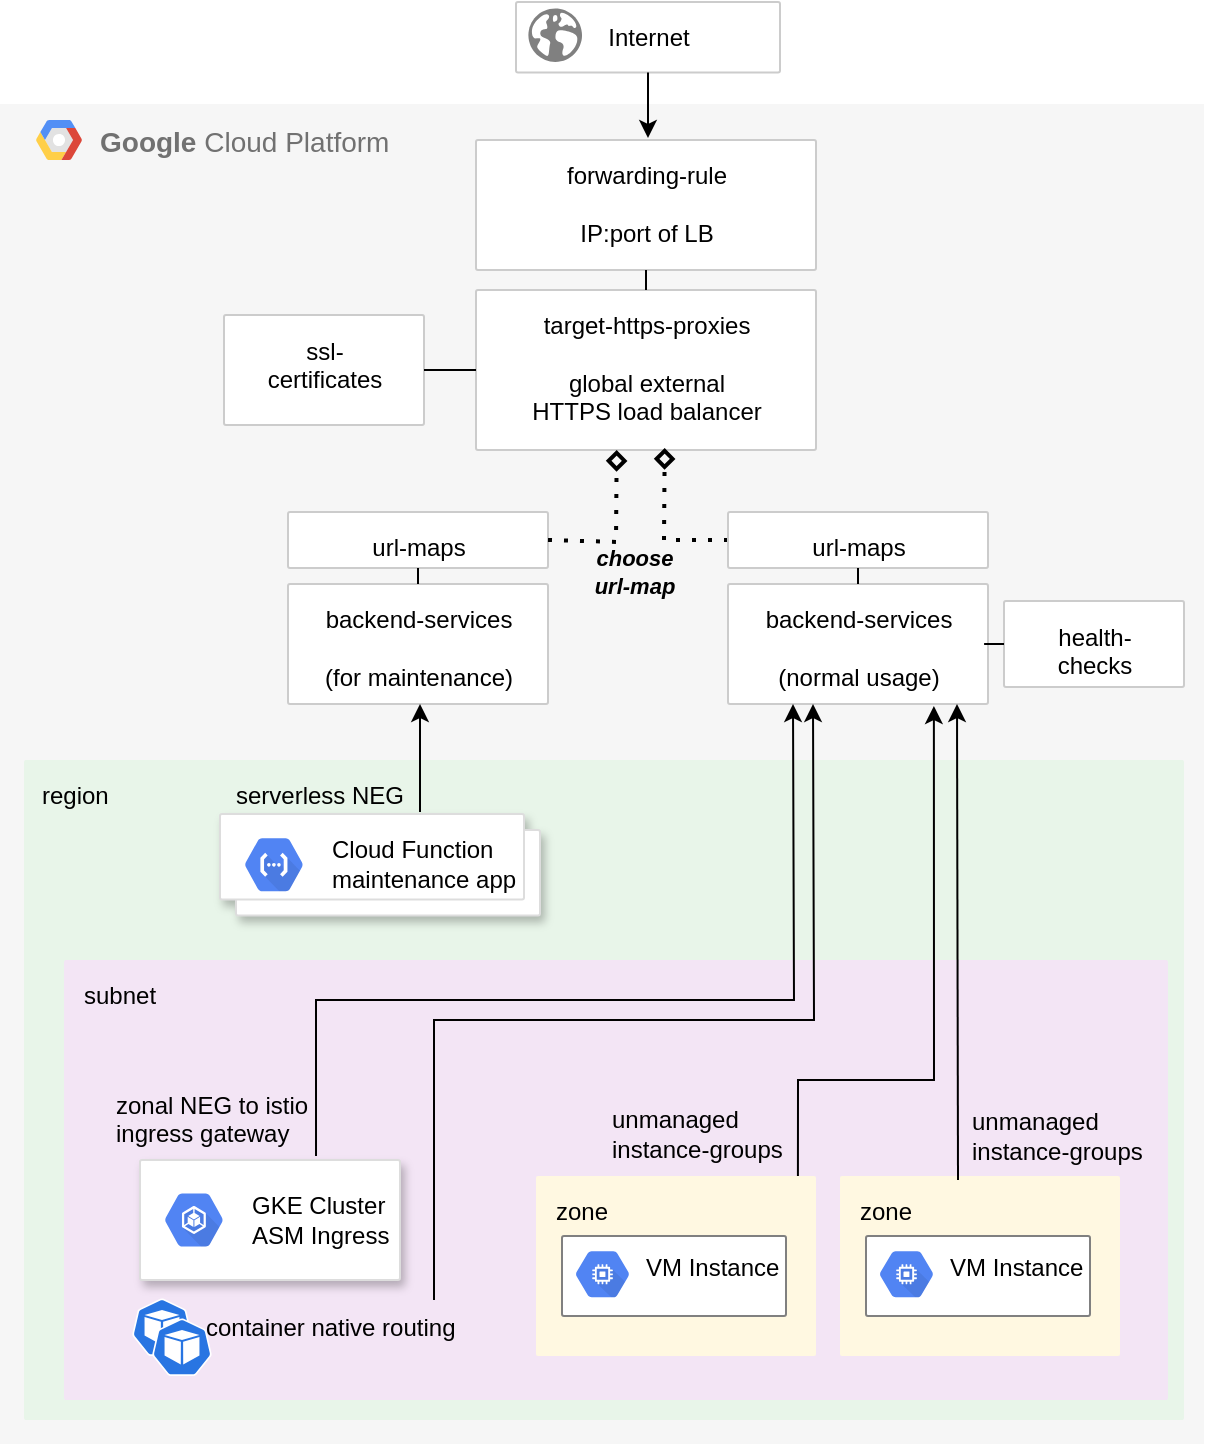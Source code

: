 <mxfile version="17.4.0" type="device"><diagram id="cstUYs0_MrwpeLKSXvVJ" name="Page-1"><mxGraphModel dx="1025" dy="593" grid="1" gridSize="10" guides="1" tooltips="1" connect="1" arrows="1" fold="1" page="1" pageScale="1" pageWidth="850" pageHeight="1100" math="0" shadow="0"><root><mxCell id="0"/><mxCell id="1" parent="0"/><mxCell id="sjuPgM3rsrCpVb7vP8mB-12" value="&lt;b&gt;Google &lt;/b&gt;Cloud Platform" style="fillColor=#F6F6F6;strokeColor=none;shadow=0;gradientColor=none;fontSize=14;align=left;spacing=10;fontColor=#717171;9E9E9E;verticalAlign=top;spacingTop=-4;fontStyle=0;spacingLeft=40;html=1;container=0;" parent="1" vertex="1"><mxGeometry x="108" y="82" width="602" height="670" as="geometry"/></mxCell><mxCell id="04NytanJjaSaexqy_Y4b-19" value="" style="sketch=0;points=[[0,0,0],[0.25,0,0],[0.5,0,0],[0.75,0,0],[1,0,0],[1,0.25,0],[1,0.5,0],[1,0.75,0],[1,1,0],[0.75,1,0],[0.5,1,0],[0.25,1,0],[0,1,0],[0,0.75,0],[0,0.5,0],[0,0.25,0]];rounded=1;absoluteArcSize=1;arcSize=2;html=1;strokeColor=none;gradientColor=none;shadow=0;dashed=0;fontSize=12;fontColor=#9E9E9E;align=left;verticalAlign=top;spacing=10;spacingTop=-4;fillColor=#E8F5E9;" parent="1" vertex="1"><mxGeometry x="120" y="410" width="580" height="330" as="geometry"><mxPoint x="10" y="50" as="offset"/></mxGeometry></mxCell><mxCell id="04NytanJjaSaexqy_Y4b-9" value="subnet" style="sketch=0;points=[[0,0,0],[0.25,0,0],[0.5,0,0],[0.75,0,0],[1,0,0],[1,0.25,0],[1,0.5,0],[1,0.75,0],[1,1,0],[0.75,1,0],[0.5,1,0],[0.25,1,0],[0,1,0],[0,0.75,0],[0,0.5,0],[0,0.25,0]];rounded=1;absoluteArcSize=1;arcSize=2;html=1;strokeColor=none;gradientColor=none;shadow=0;dashed=0;fontSize=12;fontColor=#000000;align=left;verticalAlign=top;spacing=10;spacingTop=-4;fillColor=#F3E5F5;" parent="1" vertex="1"><mxGeometry x="140" y="510" width="552" height="220" as="geometry"/></mxCell><mxCell id="04NytanJjaSaexqy_Y4b-5" value="zone" style="sketch=0;points=[[0,0,0],[0.25,0,0],[0.5,0,0],[0.75,0,0],[1,0,0],[1,0.25,0],[1,0.5,0],[1,0.75,0],[1,1,0],[0.75,1,0],[0.5,1,0],[0.25,1,0],[0,1,0],[0,0.75,0],[0,0.5,0],[0,0.25,0]];rounded=1;absoluteArcSize=1;arcSize=2;html=1;strokeColor=none;gradientColor=none;shadow=0;dashed=0;fontSize=12;fontColor=#000000;align=left;verticalAlign=top;spacing=10;spacingTop=-4;fillColor=#FFF8E1;" parent="1" vertex="1"><mxGeometry x="528" y="618" width="140" height="90" as="geometry"/></mxCell><mxCell id="04NytanJjaSaexqy_Y4b-27" value="&lt;div align=&quot;left&quot;&gt;region&lt;/div&gt;" style="text;html=1;resizable=0;autosize=1;align=left;verticalAlign=middle;points=[];fillColor=none;strokeColor=none;rounded=0;" parent="1" vertex="1"><mxGeometry x="127" y="418" width="50" height="20" as="geometry"/></mxCell><mxCell id="4L4TsIcvxuaD26HZeU3--1" value="&lt;div&gt;ssl-&lt;/div&gt;&lt;div&gt;certificates&lt;/div&gt;" style="sketch=0;points=[[0,0,0],[0.25,0,0],[0.5,0,0],[0.75,0,0],[1,0,0],[1,0.25,0],[1,0.5,0],[1,0.75,0],[1,1,0],[0.75,1,0],[0.5,1,0],[0.25,1,0],[0,1,0],[0,0.75,0],[0,0.5,0],[0,0.25,0]];rounded=1;absoluteArcSize=1;arcSize=2;html=1;strokeColor=#CCCCCC;gradientColor=none;shadow=0;dashed=0;fontSize=12;fontColor=#000000;align=center;verticalAlign=top;spacing=10;spacingTop=-4;fillColor=#FFFFFF;strokeWidth=1;" parent="1" vertex="1"><mxGeometry x="220" y="187.5" width="100" height="55" as="geometry"/></mxCell><mxCell id="BPpdw_s69a40fWfZZwsO-2" value="" style="group" parent="1" vertex="1" connectable="0"><mxGeometry x="541" y="648" width="112" height="40" as="geometry"/></mxCell><mxCell id="BPpdw_s69a40fWfZZwsO-3" value="" style="sketch=0;points=[[0,0,0],[0.25,0,0],[0.5,0,0],[0.75,0,0],[1,0,0],[1,0.25,0],[1,0.5,0],[1,0.75,0],[1,1,0],[0.75,1,0],[0.5,1,0],[0.25,1,0],[0,1,0],[0,0.75,0],[0,0.5,0],[0,0.25,0]];rounded=1;absoluteArcSize=1;arcSize=2;html=1;strokeColor=#808080;gradientColor=none;shadow=0;dashed=0;fontSize=12;fontColor=#9E9E9E;align=left;verticalAlign=top;spacing=10;spacingTop=-4;" parent="BPpdw_s69a40fWfZZwsO-2" vertex="1"><mxGeometry width="112" height="40" as="geometry"/></mxCell><mxCell id="BPpdw_s69a40fWfZZwsO-4" value="" style="sketch=0;html=1;fillColor=#5184F3;strokeColor=none;verticalAlign=top;labelPosition=center;verticalLabelPosition=bottom;align=center;spacingTop=-6;fontSize=11;fontStyle=1;shape=mxgraph.gcp2.hexIcon;prIcon=compute_engine" parent="BPpdw_s69a40fWfZZwsO-2" vertex="1"><mxGeometry y="2.174" width="40.537" height="33.913" as="geometry"/></mxCell><mxCell id="BPpdw_s69a40fWfZZwsO-5" value="&lt;div&gt;VM Instance&lt;/div&gt;" style="text;html=1;resizable=0;autosize=1;align=left;verticalAlign=middle;points=[];fillColor=none;strokeColor=none;rounded=0;" parent="BPpdw_s69a40fWfZZwsO-2" vertex="1"><mxGeometry x="39.923" y="6.377" width="80" height="20" as="geometry"/></mxCell><mxCell id="BPpdw_s69a40fWfZZwsO-12" value="&lt;div&gt;backend-services&lt;/div&gt;&lt;div&gt;&lt;br&gt;&lt;/div&gt;&lt;div&gt;(normal usage)&lt;br&gt;&lt;/div&gt;" style="sketch=0;points=[[0,0,0],[0.25,0,0],[0.5,0,0],[0.75,0,0],[1,0,0],[1,0.25,0],[1,0.5,0],[1,0.75,0],[1,1,0],[0.75,1,0],[0.5,1,0],[0.25,1,0],[0,1,0],[0,0.75,0],[0,0.5,0],[0,0.25,0]];rounded=1;absoluteArcSize=1;arcSize=2;html=1;strokeColor=#CCCCCC;gradientColor=none;shadow=0;dashed=0;fontSize=12;fontColor=#000000;align=center;verticalAlign=top;spacing=10;spacingTop=-4;fillColor=#FFFFFF;strokeWidth=1;" parent="1" vertex="1"><mxGeometry x="472" y="322" width="130" height="60" as="geometry"/></mxCell><mxCell id="BPpdw_s69a40fWfZZwsO-19" value="&lt;div&gt;health-&lt;/div&gt;&lt;div&gt;checks&lt;/div&gt;" style="sketch=0;points=[[0,0,0],[0.25,0,0],[0.5,0,0],[0.75,0,0],[1,0,0],[1,0.25,0],[1,0.5,0],[1,0.75,0],[1,1,0],[0.75,1,0],[0.5,1,0],[0.25,1,0],[0,1,0],[0,0.75,0],[0,0.5,0],[0,0.25,0]];rounded=1;absoluteArcSize=1;arcSize=2;html=1;strokeColor=#CCCCCC;gradientColor=none;shadow=0;dashed=0;fontSize=12;fontColor=#000000;align=center;verticalAlign=top;spacing=10;spacingTop=-4;fillColor=#FFFFFF;strokeWidth=1;" parent="1" vertex="1"><mxGeometry x="610" y="330.5" width="90" height="43" as="geometry"/></mxCell><mxCell id="BPpdw_s69a40fWfZZwsO-28" value="" style="endArrow=none;html=1;rounded=0;entryX=0;entryY=0.5;entryDx=0;entryDy=0;entryPerimeter=0;exitX=0.985;exitY=0.5;exitDx=0;exitDy=0;exitPerimeter=0;" parent="1" source="BPpdw_s69a40fWfZZwsO-12" target="BPpdw_s69a40fWfZZwsO-19" edge="1"><mxGeometry width="50" height="50" relative="1" as="geometry"><mxPoint x="435" y="507" as="sourcePoint"/><mxPoint x="485" y="457" as="targetPoint"/></mxGeometry></mxCell><mxCell id="BPpdw_s69a40fWfZZwsO-29" value="" style="endArrow=classic;html=1;rounded=0;entryX=0.75;entryY=1;entryDx=0;entryDy=0;entryPerimeter=0;strokeColor=#000000;endFill=1;" parent="1" edge="1"><mxGeometry width="50" height="50" relative="1" as="geometry"><mxPoint x="587" y="620" as="sourcePoint"/><mxPoint x="586.5" y="382" as="targetPoint"/></mxGeometry></mxCell><mxCell id="BPpdw_s69a40fWfZZwsO-32" value="&lt;div&gt;target-https-proxies&lt;/div&gt;&lt;div&gt;&lt;br&gt;&lt;/div&gt;&lt;div&gt;global external&lt;/div&gt;&lt;div&gt;HTTPS load balancer&lt;br&gt;&lt;/div&gt;" style="sketch=0;points=[[0,0,0],[0.25,0,0],[0.5,0,0],[0.75,0,0],[1,0,0],[1,0.25,0],[1,0.5,0],[1,0.75,0],[1,1,0],[0.75,1,0],[0.5,1,0],[0.25,1,0],[0,1,0],[0,0.75,0],[0,0.5,0],[0,0.25,0]];rounded=1;absoluteArcSize=1;arcSize=2;html=1;strokeColor=#CCCCCC;gradientColor=none;shadow=0;dashed=0;fontSize=12;fontColor=#000000;align=center;verticalAlign=top;spacing=10;spacingTop=-4;fillColor=#FFFFFF;strokeWidth=1;" parent="1" vertex="1"><mxGeometry x="346" y="175" width="170" height="80" as="geometry"/></mxCell><mxCell id="BPpdw_s69a40fWfZZwsO-35" value="" style="endArrow=none;html=1;rounded=0;entryX=0;entryY=0.5;entryDx=0;entryDy=0;entryPerimeter=0;" parent="1" source="4L4TsIcvxuaD26HZeU3--1" target="BPpdw_s69a40fWfZZwsO-32" edge="1"><mxGeometry width="50" height="50" relative="1" as="geometry"><mxPoint x="208" y="547" as="sourcePoint"/><mxPoint x="258" y="497" as="targetPoint"/></mxGeometry></mxCell><mxCell id="BPpdw_s69a40fWfZZwsO-36" value="&lt;div&gt;unmanaged&lt;/div&gt;&lt;div&gt;instance-groups&lt;/div&gt;" style="text;html=1;resizable=0;autosize=1;align=left;verticalAlign=middle;points=[];fillColor=none;strokeColor=none;rounded=0;" parent="1" vertex="1"><mxGeometry x="412" y="582" width="100" height="30" as="geometry"/></mxCell><mxCell id="BPpdw_s69a40fWfZZwsO-39" value="&lt;div&gt;unmanaged&lt;/div&gt;&lt;div&gt;instance-groups&lt;/div&gt;" style="text;html=1;resizable=0;autosize=1;align=left;verticalAlign=middle;points=[];fillColor=none;strokeColor=none;rounded=0;" parent="1" vertex="1"><mxGeometry x="592" y="583" width="100" height="30" as="geometry"/></mxCell><mxCell id="sjuPgM3rsrCpVb7vP8mB-3" value="&lt;div&gt;forwarding-rule&lt;/div&gt;&lt;div&gt;&lt;br&gt;&lt;/div&gt;IP:port of LB" style="sketch=0;points=[[0,0,0],[0.25,0,0],[0.5,0,0],[0.75,0,0],[1,0,0],[1,0.25,0],[1,0.5,0],[1,0.75,0],[1,1,0],[0.75,1,0],[0.5,1,0],[0.25,1,0],[0,1,0],[0,0.75,0],[0,0.5,0],[0,0.25,0]];rounded=1;absoluteArcSize=1;arcSize=2;html=1;strokeColor=#CCCCCC;gradientColor=none;shadow=0;dashed=0;fontSize=12;fontColor=#000000;align=center;verticalAlign=top;spacing=10;spacingTop=-4;fillColor=#FFFFFF;strokeWidth=1;" parent="1" vertex="1"><mxGeometry x="346" y="100" width="170" height="65" as="geometry"/></mxCell><mxCell id="sjuPgM3rsrCpVb7vP8mB-7" value="" style="group" parent="1" vertex="1" connectable="0"><mxGeometry x="366" y="31" width="132" height="35.2" as="geometry"/></mxCell><mxCell id="sjuPgM3rsrCpVb7vP8mB-6" value="Internet" style="sketch=0;points=[[0,0,0],[0.25,0,0],[0.5,0,0],[0.75,0,0],[1,0,0],[1,0.25,0],[1,0.5,0],[1,0.75,0],[1,1,0],[0.75,1,0],[0.5,1,0],[0.25,1,0],[0,1,0],[0,0.75,0],[0,0.5,0],[0,0.25,0]];rounded=1;absoluteArcSize=1;arcSize=2;html=1;strokeColor=#CCCCCC;gradientColor=none;shadow=0;dashed=0;fontSize=12;fontColor=#000000;align=center;verticalAlign=top;spacing=10;spacingTop=-4;fillColor=#FFFFFF;strokeWidth=1;" parent="sjuPgM3rsrCpVb7vP8mB-7" vertex="1"><mxGeometry width="132" height="35.2" as="geometry"/></mxCell><mxCell id="sjuPgM3rsrCpVb7vP8mB-5" value="" style="shadow=0;dashed=0;html=1;strokeColor=none;fillColor=#808080;labelPosition=center;verticalLabelPosition=bottom;verticalAlign=top;align=center;outlineConnect=0;shape=mxgraph.veeam.globe;" parent="sjuPgM3rsrCpVb7vP8mB-7" vertex="1"><mxGeometry x="6.2" y="3.2" width="26.8" height="26.8" as="geometry"/></mxCell><mxCell id="sjuPgM3rsrCpVb7vP8mB-9" value="" style="endArrow=classic;html=1;rounded=0;exitX=0.5;exitY=1;exitDx=0;exitDy=0;exitPerimeter=0;entryX=0.5;entryY=0;entryDx=0;entryDy=0;entryPerimeter=0;" parent="1" source="sjuPgM3rsrCpVb7vP8mB-6" edge="1"><mxGeometry width="50" height="50" relative="1" as="geometry"><mxPoint x="612" y="339" as="sourcePoint"/><mxPoint x="432" y="99" as="targetPoint"/></mxGeometry></mxCell><mxCell id="sjuPgM3rsrCpVb7vP8mB-11" value="" style="endArrow=none;html=1;rounded=0;exitX=0.5;exitY=0;exitDx=0;exitDy=0;exitPerimeter=0;entryX=0.5;entryY=1;entryDx=0;entryDy=0;entryPerimeter=0;" parent="1" source="BPpdw_s69a40fWfZZwsO-32" target="sjuPgM3rsrCpVb7vP8mB-3" edge="1"><mxGeometry width="50" height="50" relative="1" as="geometry"><mxPoint x="611" y="310" as="sourcePoint"/><mxPoint x="421" y="170" as="targetPoint"/></mxGeometry></mxCell><mxCell id="sjuPgM3rsrCpVb7vP8mB-13" value="" style="shape=mxgraph.gcp2.google_cloud_platform;fillColor=#F6F6F6;strokeColor=none;shadow=0;gradientColor=none;" parent="1" vertex="1"><mxGeometry x="126" y="90" width="23" height="20" as="geometry"><mxPoint x="20" y="10" as="offset"/></mxGeometry></mxCell><mxCell id="JEnQCq225Ir_zhOlaFnG-1" value="" style="shape=mxgraph.gcp2.doubleRect;strokeColor=#dddddd;shadow=1;strokeWidth=1;" parent="1" vertex="1"><mxGeometry x="218" y="437" width="160" height="50.78" as="geometry"/></mxCell><mxCell id="JEnQCq225Ir_zhOlaFnG-2" value="&lt;div&gt;&lt;font color=&quot;#000000&quot;&gt;Cloud Function&lt;/font&gt;&lt;/div&gt;&lt;div&gt;&lt;font color=&quot;#000000&quot;&gt;maintenance app&lt;br&gt;&lt;/font&gt;&lt;/div&gt;" style="sketch=0;dashed=0;connectable=0;html=1;fillColor=#5184F3;strokeColor=none;shape=mxgraph.gcp2.hexIcon;prIcon=cloud_functions;part=1;labelPosition=right;verticalLabelPosition=middle;align=left;verticalAlign=middle;spacingLeft=5;fontColor=#999999;fontSize=12;" parent="JEnQCq225Ir_zhOlaFnG-1" vertex="1"><mxGeometry y="0.5" width="44" height="39" relative="1" as="geometry"><mxPoint x="5" y="-19.5" as="offset"/></mxGeometry></mxCell><mxCell id="JEnQCq225Ir_zhOlaFnG-5" value="&lt;div&gt;serverless NEG&lt;/div&gt;" style="text;html=1;resizable=0;autosize=1;align=left;verticalAlign=middle;points=[];fillColor=none;strokeColor=none;rounded=0;" parent="1" vertex="1"><mxGeometry x="224" y="418" width="100" height="20" as="geometry"/></mxCell><mxCell id="JEnQCq225Ir_zhOlaFnG-6" value="" style="strokeColor=#dddddd;shadow=1;strokeWidth=1;rounded=1;absoluteArcSize=1;arcSize=2;" parent="1" vertex="1"><mxGeometry x="178" y="610" width="130" height="60" as="geometry"/></mxCell><mxCell id="JEnQCq225Ir_zhOlaFnG-7" value="&lt;div&gt;&lt;font color=&quot;#000000&quot;&gt;GKE Cluster&lt;/font&gt;&lt;/div&gt;&lt;div&gt;&lt;font color=&quot;#000000&quot;&gt;ASM Ingress&lt;/font&gt;&lt;br&gt;&lt;/div&gt;" style="sketch=0;dashed=0;connectable=0;html=1;fillColor=#5184F3;strokeColor=none;shape=mxgraph.gcp2.hexIcon;prIcon=container_engine;part=1;labelPosition=right;verticalLabelPosition=middle;align=left;verticalAlign=middle;spacingLeft=5;fontColor=#999999;fontSize=12;" parent="JEnQCq225Ir_zhOlaFnG-6" vertex="1"><mxGeometry y="0.5" width="44" height="39" relative="1" as="geometry"><mxPoint x="5" y="-19.5" as="offset"/></mxGeometry></mxCell><mxCell id="BPpdw_s69a40fWfZZwsO-30" value="" style="endArrow=classic;html=1;rounded=0;exitX=0.864;exitY=0;exitDx=0;exitDy=0;exitPerimeter=0;endFill=1;strokeColor=#000000;entryX=0.638;entryY=1.017;entryDx=0;entryDy=0;entryPerimeter=0;" parent="1" edge="1"><mxGeometry width="50" height="50" relative="1" as="geometry"><mxPoint x="506.96" y="620" as="sourcePoint"/><mxPoint x="574.94" y="383.02" as="targetPoint"/><Array as="points"><mxPoint x="507" y="570"/><mxPoint x="575" y="570"/></Array></mxGeometry></mxCell><mxCell id="JEnQCq225Ir_zhOlaFnG-15" value="" style="endArrow=classic;html=1;rounded=0;fontColor=#000000;strokeColor=#000000;strokeWidth=1;entryX=0.25;entryY=1;entryDx=0;entryDy=0;entryPerimeter=0;exitX=0.677;exitY=-0.033;exitDx=0;exitDy=0;exitPerimeter=0;endFill=1;" parent="1" source="JEnQCq225Ir_zhOlaFnG-6" target="BPpdw_s69a40fWfZZwsO-12" edge="1"><mxGeometry width="50" height="50" relative="1" as="geometry"><mxPoint x="90" y="470" as="sourcePoint"/><mxPoint x="530" y="580" as="targetPoint"/><Array as="points"><mxPoint x="266" y="530"/><mxPoint x="505" y="530"/></Array></mxGeometry></mxCell><mxCell id="JEnQCq225Ir_zhOlaFnG-16" value="&lt;div&gt;zonal NEG to istio&lt;/div&gt;&lt;div&gt;ingress gateway&lt;/div&gt;&lt;div&gt;&lt;br&gt;&lt;/div&gt;" style="text;html=1;resizable=0;autosize=1;align=left;verticalAlign=middle;points=[];fillColor=none;strokeColor=none;rounded=0;" parent="1" vertex="1"><mxGeometry x="164" y="572" width="110" height="50" as="geometry"/></mxCell><mxCell id="JEnQCq225Ir_zhOlaFnG-20" value="" style="sketch=0;html=1;dashed=0;whitespace=wrap;fillColor=#2875E2;strokeColor=#ffffff;points=[[0.005,0.63,0],[0.1,0.2,0],[0.9,0.2,0],[0.5,0,0],[0.995,0.63,0],[0.72,0.99,0],[0.5,1,0],[0.28,0.99,0]];shape=mxgraph.kubernetes.icon;prIcon=pod;fontColor=#000000;" parent="1" vertex="1"><mxGeometry x="174" y="679.2" width="30" height="28.8" as="geometry"/></mxCell><mxCell id="JEnQCq225Ir_zhOlaFnG-21" value="container native routing" style="text;html=1;resizable=0;autosize=1;align=left;verticalAlign=middle;points=[];fillColor=none;strokeColor=none;rounded=0;" parent="1" vertex="1"><mxGeometry x="209" y="683.6" width="140" height="20" as="geometry"/></mxCell><mxCell id="X4NesGkVoh1Z93VtBxHY-2" value="&lt;div&gt;backend-services&lt;/div&gt;&lt;div&gt;&lt;br&gt;&lt;/div&gt;&lt;div&gt;(for maintenance)&lt;br&gt;&lt;/div&gt;" style="sketch=0;points=[[0,0,0],[0.25,0,0],[0.5,0,0],[0.75,0,0],[1,0,0],[1,0.25,0],[1,0.5,0],[1,0.75,0],[1,1,0],[0.75,1,0],[0.5,1,0],[0.25,1,0],[0,1,0],[0,0.75,0],[0,0.5,0],[0,0.25,0]];rounded=1;absoluteArcSize=1;arcSize=2;html=1;strokeColor=#CCCCCC;gradientColor=none;shadow=0;dashed=0;fontSize=12;fontColor=#000000;align=center;verticalAlign=top;spacing=10;spacingTop=-4;fillColor=#FFFFFF;strokeWidth=1;" parent="1" vertex="1"><mxGeometry x="252" y="322" width="130" height="60" as="geometry"/></mxCell><mxCell id="X4NesGkVoh1Z93VtBxHY-7" value="" style="endArrow=classic;html=1;rounded=0;strokeColor=#000000;strokeWidth=1;entryX=0.5;entryY=1;entryDx=0;entryDy=0;entryPerimeter=0;exitX=0.625;exitY=-0.02;exitDx=0;exitDy=0;exitPerimeter=0;" parent="1" source="JEnQCq225Ir_zhOlaFnG-1" edge="1"><mxGeometry width="50" height="50" relative="1" as="geometry"><mxPoint x="318" y="429" as="sourcePoint"/><mxPoint x="318" y="382" as="targetPoint"/></mxGeometry></mxCell><mxCell id="X4NesGkVoh1Z93VtBxHY-8" value="zone" style="sketch=0;points=[[0,0,0],[0.25,0,0],[0.5,0,0],[0.75,0,0],[1,0,0],[1,0.25,0],[1,0.5,0],[1,0.75,0],[1,1,0],[0.75,1,0],[0.5,1,0],[0.25,1,0],[0,1,0],[0,0.75,0],[0,0.5,0],[0,0.25,0]];rounded=1;absoluteArcSize=1;arcSize=2;html=1;strokeColor=none;gradientColor=none;shadow=0;dashed=0;fontSize=12;fontColor=#000000;align=left;verticalAlign=top;spacing=10;spacingTop=-4;fillColor=#FFF8E1;" parent="1" vertex="1"><mxGeometry x="376" y="618" width="140" height="90" as="geometry"/></mxCell><mxCell id="X4NesGkVoh1Z93VtBxHY-9" value="" style="group" parent="1" vertex="1" connectable="0"><mxGeometry x="389" y="648" width="112" height="40" as="geometry"/></mxCell><mxCell id="X4NesGkVoh1Z93VtBxHY-10" value="" style="sketch=0;points=[[0,0,0],[0.25,0,0],[0.5,0,0],[0.75,0,0],[1,0,0],[1,0.25,0],[1,0.5,0],[1,0.75,0],[1,1,0],[0.75,1,0],[0.5,1,0],[0.25,1,0],[0,1,0],[0,0.75,0],[0,0.5,0],[0,0.25,0]];rounded=1;absoluteArcSize=1;arcSize=2;html=1;strokeColor=#808080;gradientColor=none;shadow=0;dashed=0;fontSize=12;fontColor=#9E9E9E;align=left;verticalAlign=top;spacing=10;spacingTop=-4;" parent="X4NesGkVoh1Z93VtBxHY-9" vertex="1"><mxGeometry width="112" height="40" as="geometry"/></mxCell><mxCell id="X4NesGkVoh1Z93VtBxHY-11" value="" style="sketch=0;html=1;fillColor=#5184F3;strokeColor=none;verticalAlign=top;labelPosition=center;verticalLabelPosition=bottom;align=center;spacingTop=-6;fontSize=11;fontStyle=1;shape=mxgraph.gcp2.hexIcon;prIcon=compute_engine" parent="X4NesGkVoh1Z93VtBxHY-9" vertex="1"><mxGeometry y="2.174" width="40.537" height="33.913" as="geometry"/></mxCell><mxCell id="X4NesGkVoh1Z93VtBxHY-12" value="&lt;div&gt;VM Instance&lt;/div&gt;" style="text;html=1;resizable=0;autosize=1;align=left;verticalAlign=middle;points=[];fillColor=none;strokeColor=none;rounded=0;" parent="X4NesGkVoh1Z93VtBxHY-9" vertex="1"><mxGeometry x="39.923" y="6.377" width="80" height="20" as="geometry"/></mxCell><mxCell id="X4NesGkVoh1Z93VtBxHY-13" value="" style="endArrow=classic;html=1;rounded=0;fontColor=#000000;strokeColor=#000000;strokeWidth=1;entryX=0.25;entryY=1;entryDx=0;entryDy=0;entryPerimeter=0;endFill=1;" parent="1" edge="1"><mxGeometry width="50" height="50" relative="1" as="geometry"><mxPoint x="325" y="680" as="sourcePoint"/><mxPoint x="514.5" y="382" as="targetPoint"/><Array as="points"><mxPoint x="325" y="540"/><mxPoint x="515" y="540"/></Array></mxGeometry></mxCell><mxCell id="X4NesGkVoh1Z93VtBxHY-24" value="&lt;div style=&quot;font-size: 11px;&quot;&gt;&lt;font style=&quot;font-size: 11px;&quot;&gt;&lt;span style=&quot;font-size: 11px;&quot;&gt;choose&lt;br style=&quot;font-size: 11px;&quot;&gt;&lt;/span&gt;&lt;/font&gt;&lt;/div&gt;&lt;div style=&quot;font-size: 11px;&quot;&gt;&lt;font style=&quot;font-size: 11px;&quot;&gt;&lt;span style=&quot;font-size: 11px;&quot;&gt;url-map&lt;/span&gt;&lt;/font&gt;&lt;br style=&quot;font-size: 11px;&quot;&gt;&lt;/div&gt;" style="text;html=1;resizable=0;autosize=1;align=center;verticalAlign=middle;points=[];fillColor=none;strokeColor=none;rounded=0;fontStyle=3;fontColor=#000000;fontSize=11;" parent="1" vertex="1"><mxGeometry x="395" y="300.5" width="60" height="30" as="geometry"/></mxCell><mxCell id="X4NesGkVoh1Z93VtBxHY-29" value="" style="endArrow=diamond;dashed=1;html=1;dashPattern=1 3;strokeWidth=2;rounded=0;fontSize=11;fontColor=#FF0000;endFill=0;exitX=0;exitY=0.5;exitDx=0;exitDy=0;exitPerimeter=0;entryX=0.555;entryY=0.988;entryDx=0;entryDy=0;entryPerimeter=0;" parent="1" source="LVqlX_i8fJR3tGQq3VMP-5" edge="1" target="BPpdw_s69a40fWfZZwsO-32"><mxGeometry width="50" height="50" relative="1" as="geometry"><mxPoint x="470" y="350" as="sourcePoint"/><mxPoint x="440" y="260" as="targetPoint"/><Array as="points"><mxPoint x="440" y="300"/></Array></mxGeometry></mxCell><mxCell id="X4NesGkVoh1Z93VtBxHY-31" value="" style="sketch=0;html=1;dashed=0;whitespace=wrap;fillColor=#2875E2;strokeColor=#ffffff;points=[[0.005,0.63,0],[0.1,0.2,0],[0.9,0.2,0],[0.5,0,0],[0.995,0.63,0],[0.72,0.99,0],[0.5,1,0],[0.28,0.99,0]];shape=mxgraph.kubernetes.icon;prIcon=pod;fontColor=#000000;" parent="1" vertex="1"><mxGeometry x="184" y="689.2" width="30" height="28.8" as="geometry"/></mxCell><mxCell id="LVqlX_i8fJR3tGQq3VMP-2" value="url-maps" style="sketch=0;points=[[0,0,0],[0.25,0,0],[0.5,0,0],[0.75,0,0],[1,0,0],[1,0.25,0],[1,0.5,0],[1,0.75,0],[1,1,0],[0.75,1,0],[0.5,1,0],[0.25,1,0],[0,1,0],[0,0.75,0],[0,0.5,0],[0,0.25,0]];rounded=1;absoluteArcSize=1;arcSize=2;html=1;strokeColor=#CCCCCC;gradientColor=none;shadow=0;dashed=0;fontSize=12;fontColor=#000000;align=center;verticalAlign=top;spacing=10;spacingTop=-4;fillColor=#FFFFFF;strokeWidth=1;" vertex="1" parent="1"><mxGeometry x="252" y="286" width="130" height="28" as="geometry"/></mxCell><mxCell id="LVqlX_i8fJR3tGQq3VMP-4" value="" style="endArrow=none;html=1;rounded=0;entryX=0.5;entryY=1;entryDx=0;entryDy=0;entryPerimeter=0;exitX=0.5;exitY=0;exitDx=0;exitDy=0;exitPerimeter=0;" edge="1" parent="1" source="X4NesGkVoh1Z93VtBxHY-2" target="LVqlX_i8fJR3tGQq3VMP-2"><mxGeometry width="50" height="50" relative="1" as="geometry"><mxPoint x="400" y="450" as="sourcePoint"/><mxPoint x="450" y="400" as="targetPoint"/></mxGeometry></mxCell><mxCell id="LVqlX_i8fJR3tGQq3VMP-5" value="url-maps" style="sketch=0;points=[[0,0,0],[0.25,0,0],[0.5,0,0],[0.75,0,0],[1,0,0],[1,0.25,0],[1,0.5,0],[1,0.75,0],[1,1,0],[0.75,1,0],[0.5,1,0],[0.25,1,0],[0,1,0],[0,0.75,0],[0,0.5,0],[0,0.25,0]];rounded=1;absoluteArcSize=1;arcSize=2;html=1;strokeColor=#CCCCCC;gradientColor=none;shadow=0;dashed=0;fontSize=12;fontColor=#000000;align=center;verticalAlign=top;spacing=10;spacingTop=-4;fillColor=#FFFFFF;strokeWidth=1;" vertex="1" parent="1"><mxGeometry x="472" y="286" width="130" height="28" as="geometry"/></mxCell><mxCell id="LVqlX_i8fJR3tGQq3VMP-6" value="" style="endArrow=none;html=1;rounded=0;entryX=0.5;entryY=1;entryDx=0;entryDy=0;entryPerimeter=0;exitX=0.5;exitY=0;exitDx=0;exitDy=0;exitPerimeter=0;" edge="1" parent="1" target="LVqlX_i8fJR3tGQq3VMP-5"><mxGeometry width="50" height="50" relative="1" as="geometry"><mxPoint x="537" y="322" as="sourcePoint"/><mxPoint x="670" y="400" as="targetPoint"/></mxGeometry></mxCell><mxCell id="LVqlX_i8fJR3tGQq3VMP-7" value="" style="endArrow=diamond;dashed=1;html=1;dashPattern=1 3;strokeWidth=2;rounded=0;fontSize=11;fontColor=#FF0000;endFill=0;exitX=1;exitY=0.5;exitDx=0;exitDy=0;exitPerimeter=0;entryX=0.555;entryY=0.988;entryDx=0;entryDy=0;entryPerimeter=0;" edge="1" parent="1" source="LVqlX_i8fJR3tGQq3VMP-2"><mxGeometry width="50" height="50" relative="1" as="geometry"><mxPoint x="448" y="300.96" as="sourcePoint"/><mxPoint x="416.35" y="255.0" as="targetPoint"/><Array as="points"><mxPoint x="416" y="300.96"/></Array></mxGeometry></mxCell></root></mxGraphModel></diagram></mxfile>